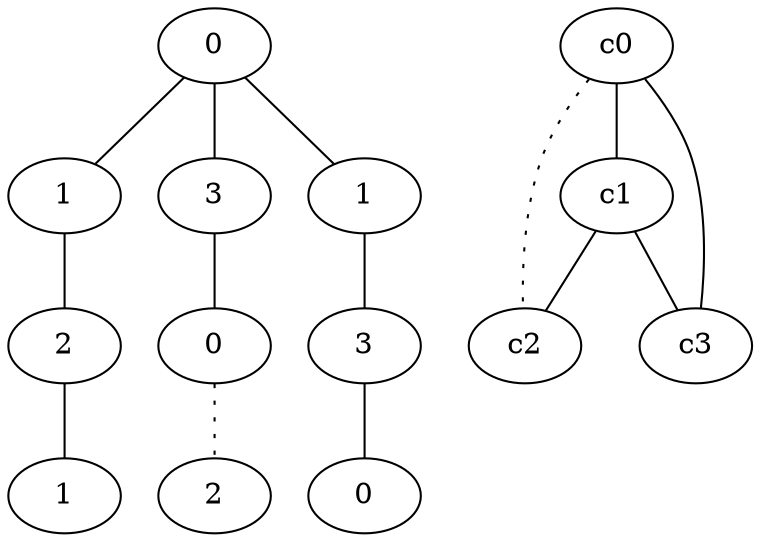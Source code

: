 graph {
a0[label=0];
a1[label=1];
a2[label=2];
a3[label=1];
a4[label=3];
a5[label=0];
a6[label=2];
a7[label=1];
a8[label=3];
a9[label=0];
a0 -- a1;
a0 -- a4;
a0 -- a7;
a1 -- a2;
a2 -- a3;
a4 -- a5;
a5 -- a6 [style=dotted];
a7 -- a8;
a8 -- a9;
c0 -- c1;
c0 -- c2 [style=dotted];
c0 -- c3;
c1 -- c2;
c1 -- c3;
}
